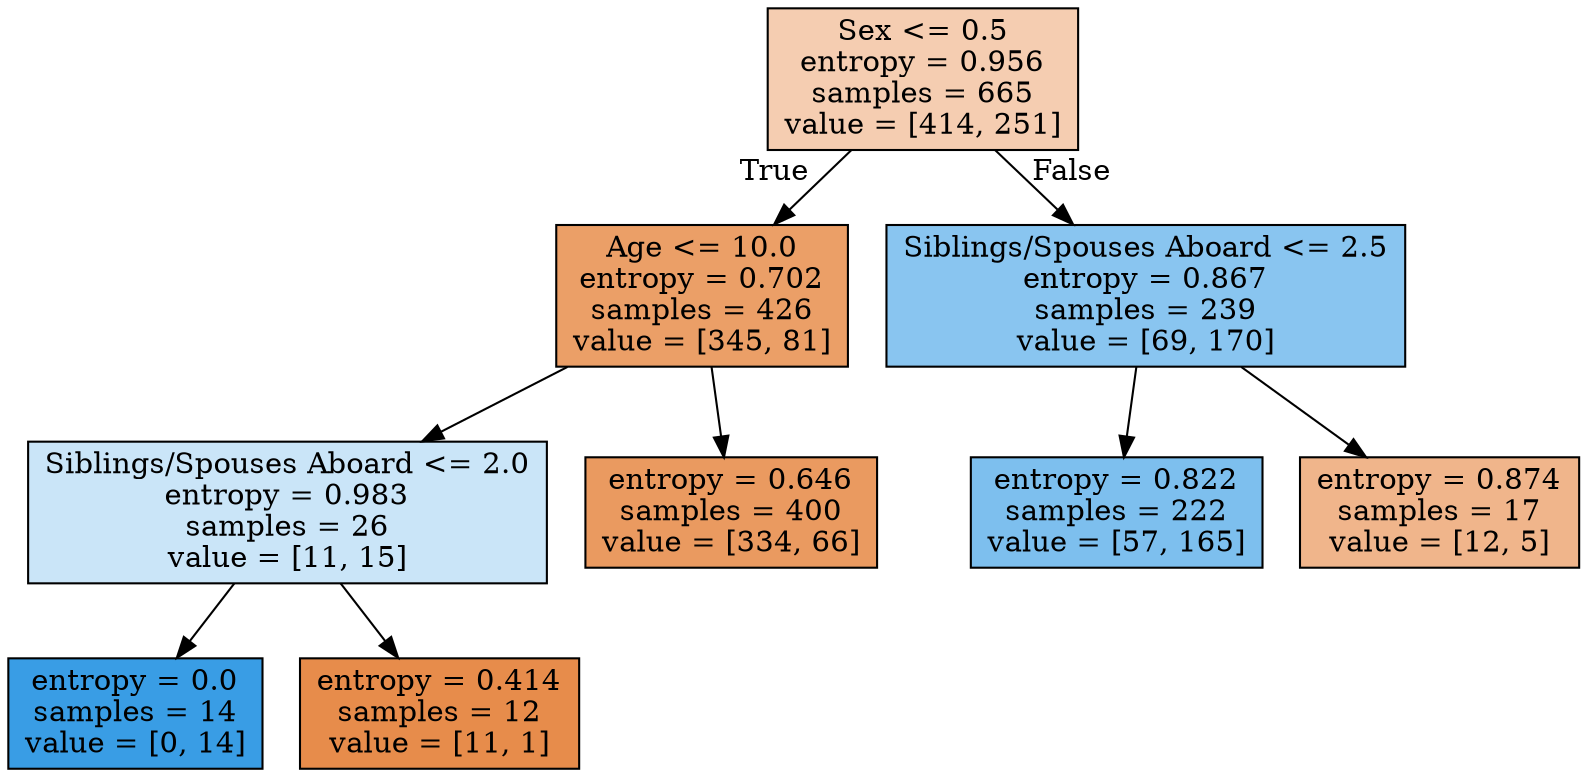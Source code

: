 digraph Tree {
node [shape=box, style="filled", color="black"] ;
0 [label="Sex <= 0.5\nentropy = 0.956\nsamples = 665\nvalue = [414, 251]", fillcolor="#f5cdb1"] ;
1 [label="Age <= 10.0\nentropy = 0.702\nsamples = 426\nvalue = [345, 81]", fillcolor="#eb9f67"] ;
0 -> 1 [labeldistance=2.5, labelangle=45, headlabel="True"] ;
3 [label="Siblings/Spouses Aboard <= 2.0\nentropy = 0.983\nsamples = 26\nvalue = [11, 15]", fillcolor="#cae5f8"] ;
1 -> 3 ;
5 [label="entropy = 0.0\nsamples = 14\nvalue = [0, 14]", fillcolor="#399de5"] ;
3 -> 5 ;
6 [label="entropy = 0.414\nsamples = 12\nvalue = [11, 1]", fillcolor="#e78c4b"] ;
3 -> 6 ;
4 [label="entropy = 0.646\nsamples = 400\nvalue = [334, 66]", fillcolor="#ea9a60"] ;
1 -> 4 ;
2 [label="Siblings/Spouses Aboard <= 2.5\nentropy = 0.867\nsamples = 239\nvalue = [69, 170]", fillcolor="#89c5f0"] ;
0 -> 2 [labeldistance=2.5, labelangle=-45, headlabel="False"] ;
7 [label="entropy = 0.822\nsamples = 222\nvalue = [57, 165]", fillcolor="#7dbfee"] ;
2 -> 7 ;
8 [label="entropy = 0.874\nsamples = 17\nvalue = [12, 5]", fillcolor="#f0b58b"] ;
2 -> 8 ;
}